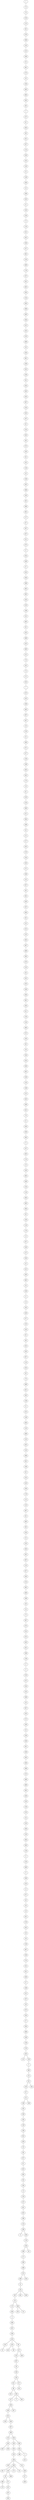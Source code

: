 strict graph G {
1;
73;
70;
379;
113;
80;
378;
306;
145;
122;
346;
35;
491;
273;
50;
194;
483;
464;
292;
96;
2;
137;
91;
303;
89;
331;
337;
114;
326;
102;
140;
22;
146;
280;
23;
296;
320;
31;
103;
229;
72;
116;
231;
432;
358;
227;
381;
219;
409;
178;
107;
341;
405;
304;
154;
404;
389;
400;
294;
415;
162;
476;
469;
59;
200;
461;
208;
355;
238;
64;
434;
263;
420;
367;
316;
335;
167;
92;
224;
343;
98;
373;
185;
93;
161;
128;
43;
106;
302;
396;
163;
66;
366;
361;
177;
97;
267;
437;
221;
375;
27;
354;
449;
47;
424;
340;
398;
492;
362;
245;
479;
196;
141;
465;
85;
202;
499;
423;
480;
212;
79;
181;
74;
171;
323;
7;
473;
410;
209;
463;
297;
447;
16;
276;
32;
380;
371;
477;
156;
198;
305;
442;
173;
19;
81;
478;
218;
390;
311;
364;
298;
45;
111;
277;
453;
270;
234;
203;
271;
348;
131;
357;
60;
281;
430;
197;
484;
63;
151;
315;
132;
262;
497;
498;
395;
470;
210;
84;
332;
353;
349;
284;
481;
295;
411;
130;
144;
460;
372;
195;
90;
39;
184;
324;
438;
402;
239;
143;
199;
215;
443;
308;
422;
76;
51;
459;
356;
383;
71;
237;
403;
174;
10;
183;
365;
446;
134;
118;
393;
485;
394;
83;
100;
119;
170;
13;
327;
240;
127;
330;
42;
413;
285;
462;
54;
258;
11;
14;
182;
429;
377;
155;
243;
62;
86;
325;
205;
457;
110;
255;
95;
78;
468;
451;
282;
148;
21;
222;
149;
494;
133;
496;
153;
455;
135;
368;
291;
166;
82;
225;
419;
359;
179;
112;
125;
487;
65;
495;
68;
334;
25;
235;
283;
261;
397;
123;
427;
444;
214;
482;
490;
286;
46;
24;
75;
387;
474;
314;
313;
445;
201;
299;
139;
17;
0;
376;
472;
244;
142;
288;
30;
307;
333;
272;
160;
53;
256;
336;
301;
339;
265;
260;
388;
213;
488;
486;
392;
428;
220;
159;
370;
34;
319;
290;
150;
384;
300;
126;
9;
120;
406;
8;
309;
310;
12;
471;
40;
56;
18;
431;
279;
342;
26;
36;
158;
467;
259;
274;
101;
351;
456;
57;
189;
312;
187;
38;
475;
204;
37;
264;
399;
249;
138;
278;
433;
115;
136;
5;
363;
121;
251;
253;
87;
211;
190;
192;
236;
165;
129;
108;
352;
426;
33;
88;
257;
61;
425;
385;
94;
164;
15;
216;
147;
441;
435;
266;
124;
289;
6;
180;
176;
228;
268;
117;
269;
489;
374;
408;
41;
242;
99;
29;
175;
458;
4;
386;
452;
206;
418;
232;
52;
416;
414;
48;
49;
417;
223;
287;
58;
226;
104;
421;
69;
252;
293;
157;
248;
328;
322;
254;
448;
407;
466;
152;
345;
450;
350;
329;
109;
230;
318;
169;
193;
338;
191;
105;
28;
360;
275;
67;
247;
207;
382;
369;
172;
20;
321;
246;
217;
436;
493;
454;
186;
3;
412;
347;
77;
391;
317;
241;
440;
168;
233;
55;
401;
439;
250;
44;
188;
344;
189 -- 312;
185 -- 93;
465 -- 85;
28 -- 67;
320 -- 31;
472 -- 244;
406 -- 8;
321 -- 246;
111 -- 277;
195 -- 90;
66 -- 366;
225 -- 419;
60 -- 281;
203 -- 271;
486 -- 392;
329 -- 109;
300 -- 126;
21 -- 222;
287 -- 58;
184 -- 324;
334 -- 25;
23 -- 296;
130 -- 144;
161 -- 128;
467 -- 259;
402 -- 239;
263 -- 420;
160 -- 53;
68 -- 334;
351 -- 456;
213 -- 488;
333 -- 272;
325 -- 205;
327 -- 240;
297 -- 447;
357 -- 60;
220 -- 159;
224 -- 343;
273 -- 50;
141 -- 465;
337 -- 114;
417 -- 223;
164 -- 15;
131 -- 357;
1 -- 73;
403 -- 174;
298 -- 45;
234 -- 203;
152 -- 345;
372 -- 195;
14 -- 182;
471 -- 40;
169 -- 338;
409 -- 178;
201 -- 299;
339 -- 265;
208 -- 355;
256 -- 336;
324 -- 438;
356 -- 383;
25 -- 235;
139 -- 17;
424 -- 340;
33 -- 88;
498 -- 395;
489 -- 374;
449 -- 47;
118 -- 393;
41 -- 242;
173 -- 19;
332 -- 353;
360 -- 275;
58 -- 226;
485 -- 394;
373 -- 185;
387 -- 474;
47 -- 424;
447 -- 16;
215 -- 443;
469 -- 59;
422 -- 76;
105 -- 369;
89 -- 331;
435 -- 266;
181 -- 74;
329 -- 493;
385 -- 94;
280 -- 23;
223 -- 287;
492 -- 362;
383 -- 71;
65 -- 495;
288 -- 30;
290 -- 150;
228 -- 268;
51 -- 459;
400 -- 294;
418 -- 49;
441 -- 435;
182 -- 429;
377 -- 155;
289 -- 180;
169 -- 321;
289 -- 6;
169 -- 193;
255 -- 95;
229 -- 72;
244 -- 142;
261 -- 397;
133 -- 496;
154 -- 404;
299 -- 139;
79 -- 181;
445 -- 201;
57 -- 189;
5 -- 363;
27 -- 354;
82 -- 225;
291 -- 166;
405 -- 304;
102 -- 140;
478 -- 218;
374 -- 408;
105 -- 28;
214 -- 482;
237 -- 403;
271 -- 348;
190 -- 192;
231 -- 432;
219 -- 409;
499 -- 423;
96 -- 2;
427 -- 444;
259 -- 274;
488 -- 486;
361 -- 177;
121 -- 251;
316 -- 335;
310 -- 12;
496 -- 153;
62 -- 86;
348 -- 131;
418 -- 232;
29 -- 168;
302 -- 396;
428 -- 220;
396 -- 163;
392 -- 428;
353 -- 349;
251 -- 253;
183 -- 365;
211 -- 188;
92 -- 224;
349 -- 284;
153 -- 455;
97 -- 267;
277 -- 453;
338 -- 105;
204 -- 37;
56 -- 18;
468 -- 451;
322 -- 254;
73 -- 70;
312 -- 187;
454 -- 3;
75 -- 387;
394 -- 83;
345 -- 350;
484 -- 63;
466 -- 329;
196 -- 141;
150 -- 384;
416 -- 48;
274 -- 101;
493 -- 454;
366 -- 361;
477 -- 156;
29 -- 175;
421 -- 69;
78 -- 468;
157 -- 248;
7 -- 473;
242 -- 99;
272 -- 160;
433 -- 115;
296 -- 320;
239 -- 143;
202 -- 499;
245 -- 479;
474 -- 314;
177 -- 97;
93 -- 161;
346 -- 35;
197 -- 484;
379 -- 113;
9 -- 120;
88 -- 257;
276 -- 32;
319 -- 290;
355 -- 238;
90 -- 39;
408 -- 41;
120 -- 406;
22 -- 146;
426 -- 33;
336 -- 301;
418 -- 416;
112 -- 125;
363 -- 121;
417 -- 440;
166 -- 82;
176 -- 228;
285 -- 462;
38 -- 475;
430 -- 197;
480 -- 212;
251 -- 344;
438 -- 402;
343 -- 98;
210 -- 84;
243 -- 62;
459 -- 356;
42 -- 413;
423 -- 480;
420 -- 367;
63 -- 151;
242 -- 401;
125 -- 487;
163 -- 66;
293 -- 77;
283 -- 261;
126 -- 9;
257 -- 61;
162 -- 476;
95 -- 78;
69 -- 252;
457 -- 110;
466 -- 152;
26 -- 36;
481 -- 295;
85 -- 202;
144 -- 460;
199 -- 215;
83 -- 100;
473 -- 410;
207 -- 382;
87 -- 211;
475 -- 204;
331 -- 337;
490 -- 286;
117 -- 269;
45 -- 111;
338 -- 191;
294 -- 415;
235 -- 283;
217 -- 436;
113 -- 80;
301 -- 339;
99 -- 29;
232 -- 52;
419 -- 359;
127 -- 330;
322 -- 448;
267 -- 437;
39 -- 184;
129 -- 108;
335 -- 167;
434 -- 263;
222 -- 149;
16 -- 276;
28 -- 360;
109 -- 230;
165 -- 129;
17 -- 0;
404 -- 389;
148 -- 21;
448 -- 407;
230 -- 318;
452 -- 206;
227 -- 381;
368 -- 291;
381 -- 219;
307 -- 333;
249 -- 138;
114 -- 326;
30 -- 307;
313 -- 445;
103 -- 229;
464 -- 292;
211 -- 190;
155 -- 243;
3 -- 412;
236 -- 165;
416 -- 414;
128 -- 43;
461 -- 208;
246 -- 217;
359 -- 179;
32 -- 380;
53 -- 256;
407 -- 466;
491 -- 273;
432 -- 358;
156 -- 198;
221 -- 375;
411 -- 130;
487 -- 65;
43 -- 106;
395 -- 470;
284 -- 481;
278 -- 433;
238 -- 64;
209 -- 463;
451 -- 282;
13 -- 327;
167 -- 92;
106 -- 302;
2 -- 137;
116 -- 231;
431 -- 279;
375 -- 27;
76 -- 51;
413 -- 285;
4 -- 386;
323 -- 7;
94 -- 164;
171 -- 323;
24 -- 75;
19 -- 81;
295 -- 411;
46 -- 24;
70 -- 379;
367 -- 316;
253 -- 87;
376 -- 472;
456 -- 57;
397 -- 123;
91 -- 303;
72 -- 116;
354 -- 449;
293 -- 157;
328 -- 322;
433 -- 136;
429 -- 377;
226 -- 104;
315 -- 132;
198 -- 305;
248 -- 347;
50 -- 194;
168 -- 55;
384 -- 300;
293 -- 391;
151 -- 315;
54 -- 258;
107 -- 341;
136 -- 5;
104 -- 317;
330 -- 42;
228 -- 44;
135 -- 368;
247 -- 207;
242 -- 439;
340 -- 398;
137 -- 91;
380 -- 371;
281 -- 430;
305 -- 442;
483 -- 464;
482 -- 490;
264 -- 399;
269 -- 489;
142 -- 288;
364 -- 298;
132 -- 262;
206 -- 418;
446 -- 134;
304 -- 154;
442 -- 173;
326 -- 102;
342 -- 26;
159 -- 370;
371 -- 477;
140 -- 22;
108 -- 352;
370 -- 34;
393 -- 485;
286 -- 46;
282 -- 148;
40 -- 56;
104 -- 421;
352 -- 426;
11 -- 14;
174 -- 10;
338 -- 20;
74 -- 171;
398 -- 492;
8 -- 309;
463 -- 297;
374 -- 250;
49 -- 417;
0 -- 376;
18 -- 431;
443 -- 308;
306 -- 145;
145 -- 122;
476 -- 469;
101 -- 351;
425 -- 385;
494 -- 133;
303 -- 89;
138 -- 278;
311 -- 364;
338 -- 172;
100 -- 119;
158 -- 467;
59 -- 200;
218 -- 390;
192 -- 236;
34 -- 319;
318 -- 169;
270 -- 234;
147 -- 441;
386 -- 452;
460 -- 372;
454 -- 186;
134 -- 118;
497 -- 498;
179 -- 112;
84 -- 332;
123 -- 427;
389 -- 400;
10 -- 183;
170 -- 13;
260 -- 388;
35 -- 491;
86 -- 325;
479 -- 196;
399 -- 249;
345 -- 450;
119 -- 170;
455 -- 135;
143 -- 199;
462 -- 54;
240 -- 127;
292 -- 96;
444 -- 214;
279 -- 342;
410 -- 209;
146 -- 280;
378 -- 306;
64 -- 434;
180 -- 176;
262 -- 497;
309 -- 310;
168 -- 233;
268 -- 117;
265 -- 260;
194 -- 483;
12 -- 471;
415 -- 162;
314 -- 313;
178 -- 107;
205 -- 457;
341 -- 405;
31 -- 103;
80 -- 378;
365 -- 446;
187 -- 38;
37 -- 264;
36 -- 158;
216 -- 147;
495 -- 68;
266 -- 124;
98 -- 373;
212 -- 79;
388 -- 213;
317 -- 241;
390 -- 311;
71 -- 237;
81 -- 478;
258 -- 11;
458 -- 4;
453 -- 270;
61 -- 425;
175 -- 458;
110 -- 255;
149 -- 494;
308 -- 422;
200 -- 461;
248 -- 328;
69 -- 293;
67 -- 247;
122 -- 346;
358 -- 227;
470 -- 210;
124 -- 289;
437 -- 221;
362 -- 245;
15 -- 216;
}
